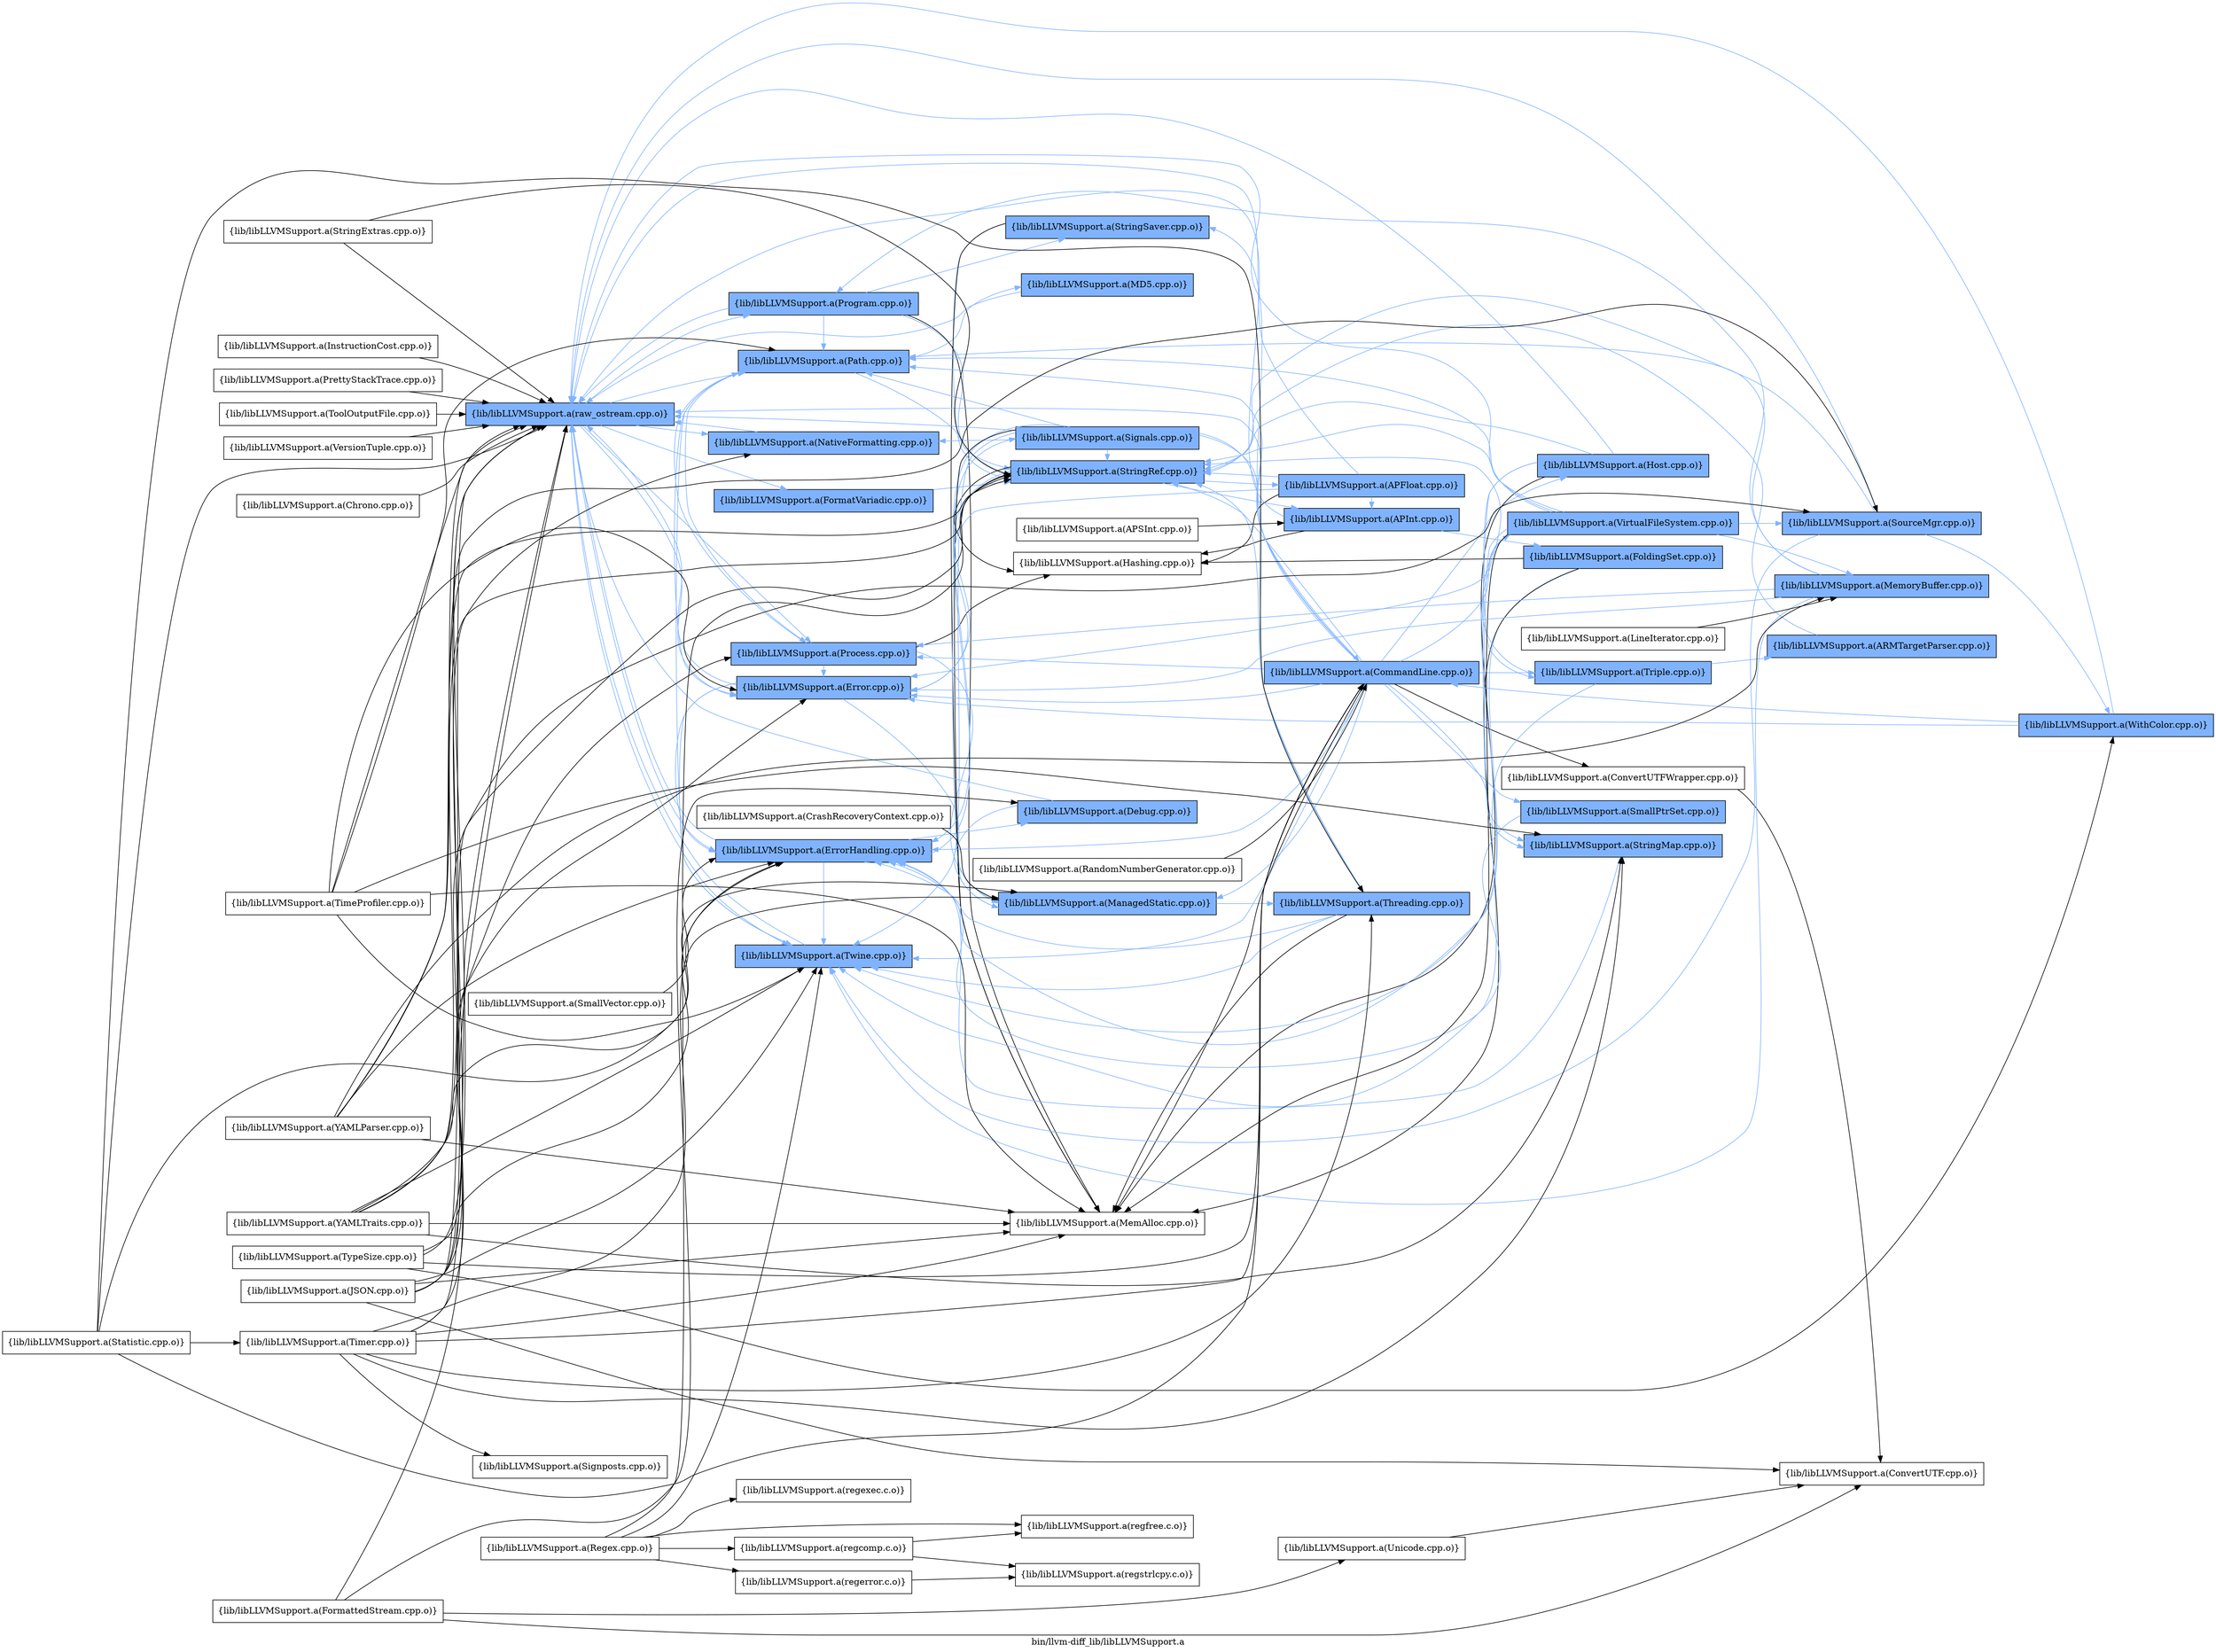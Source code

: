 digraph "bin/llvm-diff_lib/libLLVMSupport.a" {
	label="bin/llvm-diff_lib/libLLVMSupport.a";
	rankdir=LR;
	{ rank=same; Node0x56302d8edfd8;  }
	{ rank=same; Node0x56302d8ed358; Node0x56302d8ecb88; Node0x56302d8ea568; Node0x56302d8ece08; Node0x56302d8ee5c8; Node0x56302d8ea798; Node0x56302d8e9bb8; Node0x56302d8eab58;  }
	{ rank=same; Node0x56302d8edee8; Node0x56302d8eb5a8; Node0x56302d8eb378; Node0x56302d8ecb38; Node0x56302d8ec5e8; Node0x56302d8ecea8; Node0x56302d8eb4b8; Node0x56302d8ede48;  }
	{ rank=same; Node0x56302d8eb1e8; Node0x56302d8eb878; Node0x56302d8ebeb8; Node0x56302d8e9e38;  }
	{ rank=same; Node0x56302d8e9e88; Node0x56302d8ed128; Node0x56302d8ee398; Node0x56302d8ea888; Node0x56302d8ecc78; Node0x56302d8ebaa8; Node0x56302d8ee708;  }
	{ rank=same; Node0x56302d8eeac8; Node0x56302d8eb288; Node0x56302d8ed268; Node0x56302d8ee0c8;  }
	{ rank=same; Node0x56302d8edfd8;  }
	{ rank=same; Node0x56302d8ed358; Node0x56302d8ecb88; Node0x56302d8ea568; Node0x56302d8ece08; Node0x56302d8ee5c8; Node0x56302d8ea798; Node0x56302d8e9bb8; Node0x56302d8eab58;  }
	{ rank=same; Node0x56302d8edee8; Node0x56302d8eb5a8; Node0x56302d8eb378; Node0x56302d8ecb38; Node0x56302d8ec5e8; Node0x56302d8ecea8; Node0x56302d8eb4b8; Node0x56302d8ede48;  }
	{ rank=same; Node0x56302d8eb1e8; Node0x56302d8eb878; Node0x56302d8ebeb8; Node0x56302d8e9e38;  }
	{ rank=same; Node0x56302d8e9e88; Node0x56302d8ed128; Node0x56302d8ee398; Node0x56302d8ea888; Node0x56302d8ecc78; Node0x56302d8ebaa8; Node0x56302d8ee708;  }
	{ rank=same; Node0x56302d8eeac8; Node0x56302d8eb288; Node0x56302d8ed268; Node0x56302d8ee0c8;  }

	Node0x56302d8edfd8 [shape=record,shape=box,group=1,style=filled,fillcolor="0.600000 0.5 1",label="{lib/libLLVMSupport.a(raw_ostream.cpp.o)}"];
	Node0x56302d8edfd8 -> Node0x56302d8ed358[color="0.600000 0.5 1"];
	Node0x56302d8edfd8 -> Node0x56302d8ecb88[color="0.600000 0.5 1"];
	Node0x56302d8edfd8 -> Node0x56302d8ea568[color="0.600000 0.5 1"];
	Node0x56302d8edfd8 -> Node0x56302d8ece08[color="0.600000 0.5 1"];
	Node0x56302d8edfd8 -> Node0x56302d8ee5c8[color="0.600000 0.5 1"];
	Node0x56302d8edfd8 -> Node0x56302d8ea798[color="0.600000 0.5 1"];
	Node0x56302d8edfd8 -> Node0x56302d8e9bb8[color="0.600000 0.5 1"];
	Node0x56302d8edfd8 -> Node0x56302d8eab58[color="0.600000 0.5 1"];
	Node0x56302d8e9e38 [shape=record,shape=box,group=1,style=filled,fillcolor="0.600000 0.5 1",label="{lib/libLLVMSupport.a(CommandLine.cpp.o)}"];
	Node0x56302d8e9e38 -> Node0x56302d8edfd8[color="0.600000 0.5 1"];
	Node0x56302d8e9e38 -> Node0x56302d8ed128[color="0.600000 0.5 1"];
	Node0x56302d8e9e38 -> Node0x56302d8ed358[color="0.600000 0.5 1"];
	Node0x56302d8e9e38 -> Node0x56302d8ecb88[color="0.600000 0.5 1"];
	Node0x56302d8e9e38 -> Node0x56302d8ee398;
	Node0x56302d8e9e38 -> Node0x56302d8ece08[color="0.600000 0.5 1"];
	Node0x56302d8e9e38 -> Node0x56302d8ee5c8[color="0.600000 0.5 1"];
	Node0x56302d8e9e38 -> Node0x56302d8ecb38[color="0.600000 0.5 1"];
	Node0x56302d8e9e38 -> Node0x56302d8ec5e8;
	Node0x56302d8e9e38 -> Node0x56302d8ea888[color="0.600000 0.5 1"];
	Node0x56302d8e9e38 -> Node0x56302d8ecc78[color="0.600000 0.5 1"];
	Node0x56302d8e9e38 -> Node0x56302d8ecea8[color="0.600000 0.5 1"];
	Node0x56302d8e9e38 -> Node0x56302d8eb5a8[color="0.600000 0.5 1"];
	Node0x56302d8e9e38 -> Node0x56302d8ebaa8[color="0.600000 0.5 1"];
	Node0x56302d8e9e38 -> Node0x56302d8eab58[color="0.600000 0.5 1"];
	Node0x56302d8e9e38 -> Node0x56302d8ee708[color="0.600000 0.5 1"];
	Node0x56302d8ec5e8 [shape=record,shape=box,group=0,label="{lib/libLLVMSupport.a(MemAlloc.cpp.o)}"];
	Node0x56302d8ee0c8 [shape=record,shape=box,group=1,style=filled,fillcolor="0.600000 0.5 1",label="{lib/libLLVMSupport.a(SourceMgr.cpp.o)}"];
	Node0x56302d8ee0c8 -> Node0x56302d8ee4d8[color="0.600000 0.5 1"];
	Node0x56302d8ee0c8 -> Node0x56302d8edfd8[color="0.600000 0.5 1"];
	Node0x56302d8ee0c8 -> Node0x56302d8eb5a8[color="0.600000 0.5 1"];
	Node0x56302d8ee0c8 -> Node0x56302d8eab58[color="0.600000 0.5 1"];
	Node0x56302d8ede48 [shape=record,shape=box,group=1,style=filled,fillcolor="0.600000 0.5 1",label="{lib/libLLVMSupport.a(Debug.cpp.o)}"];
	Node0x56302d8ede48 -> Node0x56302d8edfd8[color="0.600000 0.5 1"];
	Node0x56302d8ede48 -> Node0x56302d8ecb38[color="0.600000 0.5 1"];
	Node0x56302d8ecc78 [shape=record,shape=box,group=1,style=filled,fillcolor="0.600000 0.5 1",label="{lib/libLLVMSupport.a(StringMap.cpp.o)}"];
	Node0x56302d8ecc78 -> Node0x56302d8ee5c8[color="0.600000 0.5 1"];
	Node0x56302d8eab58 [shape=record,shape=box,group=1,style=filled,fillcolor="0.600000 0.5 1",label="{lib/libLLVMSupport.a(Twine.cpp.o)}"];
	Node0x56302d8eab58 -> Node0x56302d8edfd8[color="0.600000 0.5 1"];
	Node0x56302d8eb1e8 [shape=record,shape=box,group=1,style=filled,fillcolor="0.600000 0.5 1",label="{lib/libLLVMSupport.a(APFloat.cpp.o)}"];
	Node0x56302d8eb1e8 -> Node0x56302d8edfd8[color="0.600000 0.5 1"];
	Node0x56302d8eb1e8 -> Node0x56302d8eb878[color="0.600000 0.5 1"];
	Node0x56302d8eb1e8 -> Node0x56302d8ece08[color="0.600000 0.5 1"];
	Node0x56302d8eb1e8 -> Node0x56302d8eb378;
	Node0x56302d8eb1e8 -> Node0x56302d8eb5a8[color="0.600000 0.5 1"];
	Node0x56302d8eb878 [shape=record,shape=box,group=1,style=filled,fillcolor="0.600000 0.5 1",label="{lib/libLLVMSupport.a(APInt.cpp.o)}"];
	Node0x56302d8eb878 -> Node0x56302d8edfd8[color="0.600000 0.5 1"];
	Node0x56302d8eb878 -> Node0x56302d8e9e88[color="0.600000 0.5 1"];
	Node0x56302d8eb878 -> Node0x56302d8eb378;
	Node0x56302d8eab08 [shape=record,shape=box,group=0,label="{lib/libLLVMSupport.a(FormattedStream.cpp.o)}"];
	Node0x56302d8eab08 -> Node0x56302d8edfd8;
	Node0x56302d8eab08 -> Node0x56302d8eeac8;
	Node0x56302d8eab08 -> Node0x56302d8ede48;
	Node0x56302d8eab08 -> Node0x56302d8ea0b8;
	Node0x56302d8edee8 [shape=record,shape=box,group=1,style=filled,fillcolor="0.600000 0.5 1",label="{lib/libLLVMSupport.a(MD5.cpp.o)}"];
	Node0x56302d8edee8 -> Node0x56302d8edfd8[color="0.600000 0.5 1"];
	Node0x56302d8ee7f8 [shape=record,shape=box,group=0,label="{lib/libLLVMSupport.a(StringExtras.cpp.o)}"];
	Node0x56302d8ee7f8 -> Node0x56302d8edfd8;
	Node0x56302d8ee7f8 -> Node0x56302d8eb5a8;
	Node0x56302d8eb5a8 [shape=record,shape=box,group=1,style=filled,fillcolor="0.600000 0.5 1",label="{lib/libLLVMSupport.a(StringRef.cpp.o)}"];
	Node0x56302d8eb5a8 -> Node0x56302d8eb1e8[color="0.600000 0.5 1"];
	Node0x56302d8eb5a8 -> Node0x56302d8eb878[color="0.600000 0.5 1"];
	Node0x56302d8eb5a8 -> Node0x56302d8ece08[color="0.600000 0.5 1"];
	Node0x56302d8eb5a8 -> Node0x56302d8eb378;
	Node0x56302d8e9e88 [shape=record,shape=box,group=1,style=filled,fillcolor="0.600000 0.5 1",label="{lib/libLLVMSupport.a(FoldingSet.cpp.o)}"];
	Node0x56302d8e9e88 -> Node0x56302d8ee5c8[color="0.600000 0.5 1"];
	Node0x56302d8e9e88 -> Node0x56302d8eb378;
	Node0x56302d8e9e88 -> Node0x56302d8ec5e8;
	Node0x56302d8ea888 [shape=record,shape=box,group=1,style=filled,fillcolor="0.600000 0.5 1",label="{lib/libLLVMSupport.a(SmallPtrSet.cpp.o)}"];
	Node0x56302d8ea888 -> Node0x56302d8ee5c8[color="0.600000 0.5 1"];
	Node0x56302d8eb378 [shape=record,shape=box,group=0,label="{lib/libLLVMSupport.a(Hashing.cpp.o)}"];
	Node0x56302d8ea748 [shape=record,shape=box,group=0,label="{lib/libLLVMSupport.a(TypeSize.cpp.o)}"];
	Node0x56302d8ea748 -> Node0x56302d8ee4d8;
	Node0x56302d8ea748 -> Node0x56302d8edfd8;
	Node0x56302d8ea748 -> Node0x56302d8e9e38;
	Node0x56302d8ea748 -> Node0x56302d8ee5c8;
	Node0x56302d8ece08 [shape=record,shape=box,group=1,style=filled,fillcolor="0.600000 0.5 1",label="{lib/libLLVMSupport.a(Error.cpp.o)}"];
	Node0x56302d8ece08 -> Node0x56302d8edfd8[color="0.600000 0.5 1"];
	Node0x56302d8ece08 -> Node0x56302d8ee5c8[color="0.600000 0.5 1"];
	Node0x56302d8ece08 -> Node0x56302d8ecb38[color="0.600000 0.5 1"];
	Node0x56302d8ece08 -> Node0x56302d8eab58[color="0.600000 0.5 1"];
	Node0x56302d8ee5c8 [shape=record,shape=box,group=1,style=filled,fillcolor="0.600000 0.5 1",label="{lib/libLLVMSupport.a(ErrorHandling.cpp.o)}"];
	Node0x56302d8ee5c8 -> Node0x56302d8edfd8[color="0.600000 0.5 1"];
	Node0x56302d8ee5c8 -> Node0x56302d8eb4b8[color="0.600000 0.5 1"];
	Node0x56302d8ee5c8 -> Node0x56302d8ede48[color="0.600000 0.5 1"];
	Node0x56302d8ee5c8 -> Node0x56302d8eab58[color="0.600000 0.5 1"];
	Node0x56302d8ecea8 [shape=record,shape=box,group=1,style=filled,fillcolor="0.600000 0.5 1",label="{lib/libLLVMSupport.a(StringSaver.cpp.o)}"];
	Node0x56302d8ecea8 -> Node0x56302d8ec5e8;
	Node0x56302d8ecea8 -> Node0x56302d8eb5a8[color="0.600000 0.5 1"];
	Node0x56302d8ebaa8 [shape=record,shape=box,group=1,style=filled,fillcolor="0.600000 0.5 1",label="{lib/libLLVMSupport.a(Triple.cpp.o)}"];
	Node0x56302d8ebaa8 -> Node0x56302d8eb5a8[color="0.600000 0.5 1"];
	Node0x56302d8ebaa8 -> Node0x56302d8eb288[color="0.600000 0.5 1"];
	Node0x56302d8ebaa8 -> Node0x56302d8eab58[color="0.600000 0.5 1"];
	Node0x56302d8e9c08 [shape=record,shape=box,group=0,label="{lib/libLLVMSupport.a(Regex.cpp.o)}"];
	Node0x56302d8e9c08 -> Node0x56302d8eac48;
	Node0x56302d8e9c08 -> Node0x56302d8e9ca8;
	Node0x56302d8e9c08 -> Node0x56302d8ea428;
	Node0x56302d8e9c08 -> Node0x56302d8ebfa8;
	Node0x56302d8e9c08 -> Node0x56302d8eb5a8;
	Node0x56302d8e9c08 -> Node0x56302d8eab58;
	Node0x56302d8ed358 [shape=record,shape=box,group=1,style=filled,fillcolor="0.600000 0.5 1",label="{lib/libLLVMSupport.a(Path.cpp.o)}"];
	Node0x56302d8ed358 -> Node0x56302d8ecb88[color="0.600000 0.5 1"];
	Node0x56302d8ed358 -> Node0x56302d8ece08[color="0.600000 0.5 1"];
	Node0x56302d8ed358 -> Node0x56302d8edee8[color="0.600000 0.5 1"];
	Node0x56302d8ed358 -> Node0x56302d8eb5a8[color="0.600000 0.5 1"];
	Node0x56302d8ed358 -> Node0x56302d8eab58[color="0.600000 0.5 1"];
	Node0x56302d8ecb38 [shape=record,shape=box,group=1,style=filled,fillcolor="0.600000 0.5 1",label="{lib/libLLVMSupport.a(ManagedStatic.cpp.o)}"];
	Node0x56302d8ecb38 -> Node0x56302d8ebeb8[color="0.600000 0.5 1"];
	Node0x56302d8ed268 [shape=record,shape=box,group=1,style=filled,fillcolor="0.600000 0.5 1",label="{lib/libLLVMSupport.a(MemoryBuffer.cpp.o)}"];
	Node0x56302d8ed268 -> Node0x56302d8ed358[color="0.600000 0.5 1"];
	Node0x56302d8ed268 -> Node0x56302d8ecb88[color="0.600000 0.5 1"];
	Node0x56302d8ed268 -> Node0x56302d8ea568[color="0.600000 0.5 1"];
	Node0x56302d8ed268 -> Node0x56302d8ece08[color="0.600000 0.5 1"];
	Node0x56302d8ed268 -> Node0x56302d8eab58[color="0.600000 0.5 1"];
	Node0x56302d8ecef8 [shape=record,shape=box,group=0,label="{lib/libLLVMSupport.a(Timer.cpp.o)}"];
	Node0x56302d8ecef8 -> Node0x56302d8edfd8;
	Node0x56302d8ecef8 -> Node0x56302d8ecb88;
	Node0x56302d8ecef8 -> Node0x56302d8ebeb8;
	Node0x56302d8ecef8 -> Node0x56302d8e9e38;
	Node0x56302d8ecef8 -> Node0x56302d8ecb38;
	Node0x56302d8ecef8 -> Node0x56302d8ec5e8;
	Node0x56302d8ecef8 -> Node0x56302d8ecc78;
	Node0x56302d8ecef8 -> Node0x56302d8ecd18;
	Node0x56302d8ebeb8 [shape=record,shape=box,group=1,style=filled,fillcolor="0.600000 0.5 1",label="{lib/libLLVMSupport.a(Threading.cpp.o)}"];
	Node0x56302d8ebeb8 -> Node0x56302d8ee5c8[color="0.600000 0.5 1"];
	Node0x56302d8ebeb8 -> Node0x56302d8ec5e8;
	Node0x56302d8ebeb8 -> Node0x56302d8eb5a8[color="0.600000 0.5 1"];
	Node0x56302d8ebeb8 -> Node0x56302d8eab58[color="0.600000 0.5 1"];
	Node0x56302d8e9bb8 [shape=record,shape=box,group=1,style=filled,fillcolor="0.600000 0.5 1",label="{lib/libLLVMSupport.a(NativeFormatting.cpp.o)}"];
	Node0x56302d8e9bb8 -> Node0x56302d8edfd8[color="0.600000 0.5 1"];
	Node0x56302d8eace8 [shape=record,shape=box,group=0,label="{lib/libLLVMSupport.a(Chrono.cpp.o)}"];
	Node0x56302d8eace8 -> Node0x56302d8edfd8;
	Node0x56302d8ed128 [shape=record,shape=box,group=1,style=filled,fillcolor="0.600000 0.5 1",label="{lib/libLLVMSupport.a(Host.cpp.o)}"];
	Node0x56302d8ed128 -> Node0x56302d8edfd8[color="0.600000 0.5 1"];
	Node0x56302d8ed128 -> Node0x56302d8ec5e8;
	Node0x56302d8ed128 -> Node0x56302d8ecc78[color="0.600000 0.5 1"];
	Node0x56302d8ed128 -> Node0x56302d8eb5a8[color="0.600000 0.5 1"];
	Node0x56302d8ed128 -> Node0x56302d8ebaa8[color="0.600000 0.5 1"];
	Node0x56302d8ecb88 [shape=record,shape=box,group=1,style=filled,fillcolor="0.600000 0.5 1",label="{lib/libLLVMSupport.a(Process.cpp.o)}"];
	Node0x56302d8ecb88 -> Node0x56302d8ed358[color="0.600000 0.5 1"];
	Node0x56302d8ecb88 -> Node0x56302d8ece08[color="0.600000 0.5 1"];
	Node0x56302d8ecb88 -> Node0x56302d8eb378;
	Node0x56302d8ecb88 -> Node0x56302d8ecb38[color="0.600000 0.5 1"];
	Node0x56302d8ee398 [shape=record,shape=box,group=0,label="{lib/libLLVMSupport.a(ConvertUTFWrapper.cpp.o)}"];
	Node0x56302d8ee398 -> Node0x56302d8eeac8;
	Node0x56302d8ee708 [shape=record,shape=box,group=1,style=filled,fillcolor="0.600000 0.5 1",label="{lib/libLLVMSupport.a(VirtualFileSystem.cpp.o)}"];
	Node0x56302d8ee708 -> Node0x56302d8edfd8[color="0.600000 0.5 1"];
	Node0x56302d8ee708 -> Node0x56302d8ed358[color="0.600000 0.5 1"];
	Node0x56302d8ee708 -> Node0x56302d8ece08[color="0.600000 0.5 1"];
	Node0x56302d8ee708 -> Node0x56302d8ec5e8;
	Node0x56302d8ee708 -> Node0x56302d8ed268[color="0.600000 0.5 1"];
	Node0x56302d8ee708 -> Node0x56302d8ee0c8[color="0.600000 0.5 1"];
	Node0x56302d8ee708 -> Node0x56302d8ecc78[color="0.600000 0.5 1"];
	Node0x56302d8ee708 -> Node0x56302d8eb5a8[color="0.600000 0.5 1"];
	Node0x56302d8ee708 -> Node0x56302d8eab58[color="0.600000 0.5 1"];
	Node0x56302d8eeac8 [shape=record,shape=box,group=0,label="{lib/libLLVMSupport.a(ConvertUTF.cpp.o)}"];
	Node0x56302d8eb4b8 [shape=record,shape=box,group=1,style=filled,fillcolor="0.600000 0.5 1",label="{lib/libLLVMSupport.a(Signals.cpp.o)}"];
	Node0x56302d8eb4b8 -> Node0x56302d8edfd8[color="0.600000 0.5 1"];
	Node0x56302d8eb4b8 -> Node0x56302d8ed358[color="0.600000 0.5 1"];
	Node0x56302d8eb4b8 -> Node0x56302d8ebeb8[color="0.600000 0.5 1"];
	Node0x56302d8eb4b8 -> Node0x56302d8e9e38[color="0.600000 0.5 1"];
	Node0x56302d8eb4b8 -> Node0x56302d8ee5c8[color="0.600000 0.5 1"];
	Node0x56302d8eb4b8 -> Node0x56302d8ecb38[color="0.600000 0.5 1"];
	Node0x56302d8eb4b8 -> Node0x56302d8ec5e8;
	Node0x56302d8eb4b8 -> Node0x56302d8e9bb8[color="0.600000 0.5 1"];
	Node0x56302d8eb4b8 -> Node0x56302d8eb5a8[color="0.600000 0.5 1"];
	Node0x56302d8eb4b8 -> Node0x56302d8eab58[color="0.600000 0.5 1"];
	Node0x56302d8ea0b8 [shape=record,shape=box,group=0,label="{lib/libLLVMSupport.a(Unicode.cpp.o)}"];
	Node0x56302d8ea0b8 -> Node0x56302d8eeac8;
	Node0x56302d8ea798 [shape=record,shape=box,group=1,style=filled,fillcolor="0.600000 0.5 1",label="{lib/libLLVMSupport.a(FormatVariadic.cpp.o)}"];
	Node0x56302d8ea798 -> Node0x56302d8eb5a8[color="0.600000 0.5 1"];
	Node0x56302d8ec098 [shape=record,shape=box,group=0,label="{lib/libLLVMSupport.a(InstructionCost.cpp.o)}"];
	Node0x56302d8ec098 -> Node0x56302d8edfd8;
	Node0x56302d8ea568 [shape=record,shape=box,group=1,style=filled,fillcolor="0.600000 0.5 1",label="{lib/libLLVMSupport.a(Program.cpp.o)}"];
	Node0x56302d8ea568 -> Node0x56302d8edfd8[color="0.600000 0.5 1"];
	Node0x56302d8ea568 -> Node0x56302d8ed358[color="0.600000 0.5 1"];
	Node0x56302d8ea568 -> Node0x56302d8ec5e8;
	Node0x56302d8ea568 -> Node0x56302d8ecea8[color="0.600000 0.5 1"];
	Node0x56302d8ea568 -> Node0x56302d8eb5a8[color="0.600000 0.5 1"];
	Node0x56302d8eb648 [shape=record,shape=box,group=0,label="{lib/libLLVMSupport.a(PrettyStackTrace.cpp.o)}"];
	Node0x56302d8eb648 -> Node0x56302d8edfd8;
	Node0x56302d8ec318 [shape=record,shape=box,group=0,label="{lib/libLLVMSupport.a(RandomNumberGenerator.cpp.o)}"];
	Node0x56302d8ec318 -> Node0x56302d8e9e38;
	Node0x56302d8eac48 [shape=record,shape=box,group=0,label="{lib/libLLVMSupport.a(regcomp.c.o)}"];
	Node0x56302d8eac48 -> Node0x56302d8ebfa8;
	Node0x56302d8eac48 -> Node0x56302d8eb328;
	Node0x56302d8e9ca8 [shape=record,shape=box,group=0,label="{lib/libLLVMSupport.a(regerror.c.o)}"];
	Node0x56302d8e9ca8 -> Node0x56302d8eb328;
	Node0x56302d8ea428 [shape=record,shape=box,group=0,label="{lib/libLLVMSupport.a(regexec.c.o)}"];
	Node0x56302d8ebfa8 [shape=record,shape=box,group=0,label="{lib/libLLVMSupport.a(regfree.c.o)}"];
	Node0x56302d8eaba8 [shape=record,shape=box,group=0,label="{lib/libLLVMSupport.a(SmallVector.cpp.o)}"];
	Node0x56302d8eaba8 -> Node0x56302d8ee5c8;
	Node0x56302d8ee4d8 [shape=record,shape=box,group=1,style=filled,fillcolor="0.600000 0.5 1",label="{lib/libLLVMSupport.a(WithColor.cpp.o)}"];
	Node0x56302d8ee4d8 -> Node0x56302d8edfd8[color="0.600000 0.5 1"];
	Node0x56302d8ee4d8 -> Node0x56302d8e9e38[color="0.600000 0.5 1"];
	Node0x56302d8ee4d8 -> Node0x56302d8ece08[color="0.600000 0.5 1"];
	Node0x56302d8ee528 [shape=record,shape=box,group=0,label="{lib/libLLVMSupport.a(Statistic.cpp.o)}"];
	Node0x56302d8ee528 -> Node0x56302d8edfd8;
	Node0x56302d8ee528 -> Node0x56302d8ebeb8;
	Node0x56302d8ee528 -> Node0x56302d8e9e38;
	Node0x56302d8ee528 -> Node0x56302d8ecb38;
	Node0x56302d8ee528 -> Node0x56302d8ecef8;
	Node0x56302d8edda8 [shape=record,shape=box,group=0,label="{lib/libLLVMSupport.a(TimeProfiler.cpp.o)}"];
	Node0x56302d8edda8 -> Node0x56302d8edfd8;
	Node0x56302d8edda8 -> Node0x56302d8ed358;
	Node0x56302d8edda8 -> Node0x56302d8ece08;
	Node0x56302d8edda8 -> Node0x56302d8ec5e8;
	Node0x56302d8edda8 -> Node0x56302d8ecc78;
	Node0x56302d8edda8 -> Node0x56302d8eab58;
	Node0x56302d8edb78 [shape=record,shape=box,group=0,label="{lib/libLLVMSupport.a(JSON.cpp.o)}"];
	Node0x56302d8edb78 -> Node0x56302d8edfd8;
	Node0x56302d8edb78 -> Node0x56302d8eeac8;
	Node0x56302d8edb78 -> Node0x56302d8ece08;
	Node0x56302d8edb78 -> Node0x56302d8ec5e8;
	Node0x56302d8edb78 -> Node0x56302d8e9bb8;
	Node0x56302d8edb78 -> Node0x56302d8eb5a8;
	Node0x56302d8edb78 -> Node0x56302d8eab58;
	Node0x56302d8ecd18 [shape=record,shape=box,group=0,label="{lib/libLLVMSupport.a(Signposts.cpp.o)}"];
	Node0x56302d8ec228 [shape=record,shape=box,group=0,label="{lib/libLLVMSupport.a(ToolOutputFile.cpp.o)}"];
	Node0x56302d8ec228 -> Node0x56302d8edfd8;
	Node0x56302d8eb288 [shape=record,shape=box,group=1,style=filled,fillcolor="0.600000 0.5 1",label="{lib/libLLVMSupport.a(ARMTargetParser.cpp.o)}"];
	Node0x56302d8eb288 -> Node0x56302d8eb5a8[color="0.600000 0.5 1"];
	Node0x56302d8ed858 [shape=record,shape=box,group=0,label="{lib/libLLVMSupport.a(YAMLParser.cpp.o)}"];
	Node0x56302d8ed858 -> Node0x56302d8edfd8;
	Node0x56302d8ed858 -> Node0x56302d8ee5c8;
	Node0x56302d8ed858 -> Node0x56302d8ec5e8;
	Node0x56302d8ed858 -> Node0x56302d8ed268;
	Node0x56302d8ed858 -> Node0x56302d8ee0c8;
	Node0x56302d8ed858 -> Node0x56302d8eb5a8;
	Node0x56302d8eb328 [shape=record,shape=box,group=0,label="{lib/libLLVMSupport.a(regstrlcpy.c.o)}"];
	Node0x56302d8e9d98 [shape=record,shape=box,group=0,label="{lib/libLLVMSupport.a(CrashRecoveryContext.cpp.o)}"];
	Node0x56302d8e9d98 -> Node0x56302d8ecb38;
	Node0x56302d8ee168 [shape=record,shape=box,group=0,label="{lib/libLLVMSupport.a(APSInt.cpp.o)}"];
	Node0x56302d8ee168 -> Node0x56302d8eb878;
	Node0x56302d8eafb8 [shape=record,shape=box,group=0,label="{lib/libLLVMSupport.a(YAMLTraits.cpp.o)}"];
	Node0x56302d8eafb8 -> Node0x56302d8edfd8;
	Node0x56302d8eafb8 -> Node0x56302d8ee5c8;
	Node0x56302d8eafb8 -> Node0x56302d8ec5e8;
	Node0x56302d8eafb8 -> Node0x56302d8ee0c8;
	Node0x56302d8eafb8 -> Node0x56302d8ecc78;
	Node0x56302d8eafb8 -> Node0x56302d8eb5a8;
	Node0x56302d8eafb8 -> Node0x56302d8eab58;
	Node0x56302d8ec048 [shape=record,shape=box,group=0,label="{lib/libLLVMSupport.a(LineIterator.cpp.o)}"];
	Node0x56302d8ec048 -> Node0x56302d8ed268;
	Node0x56302d8ed8a8 [shape=record,shape=box,group=0,label="{lib/libLLVMSupport.a(VersionTuple.cpp.o)}"];
	Node0x56302d8ed8a8 -> Node0x56302d8edfd8;
}

